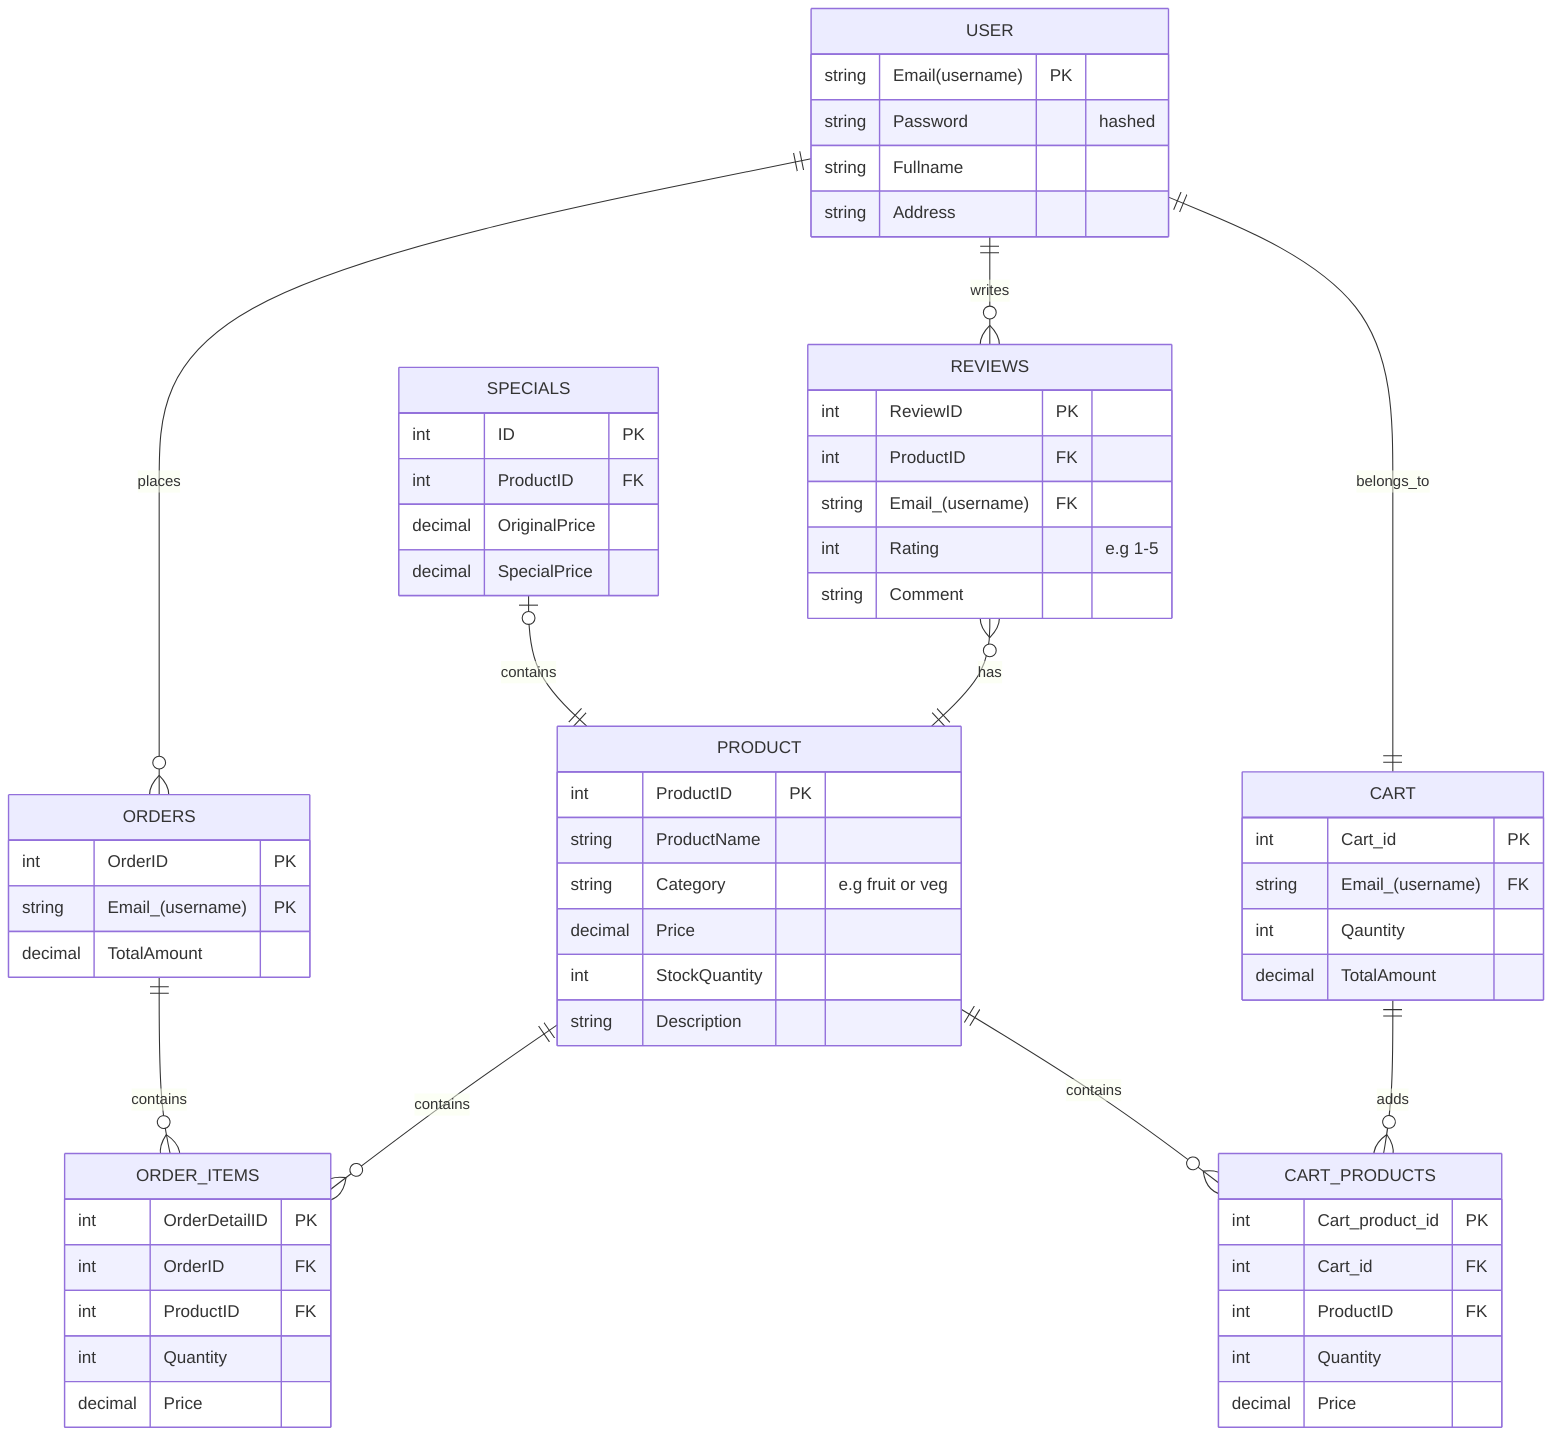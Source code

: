 erDiagram
    USER one to many ORDERS : places
    USER one to many REVIEWS : writes

    CART one to many CART_PRODUCTS : adds

    
    ORDERS one to zero or many ORDER_ITEMS : contains
    PRODUCT one to many ORDER_ITEMS : contains
    PRODUCT one to many CART_PRODUCTS : contains

    REVIEWS many to one PRODUCT : has
    SPECIALS zero or one to one PRODUCT : contains

    USER one to one CART : belongs_to


    CART_PRODUCTS {
        int Cart_product_id PK
        int Cart_id FK
        int ProductID FK   
        int Quantity
        decimal Price 

    }


    USER {
        string Email(username) PK
        string Password "hashed"
        string Fullname
        string Address
    }

    PRODUCT {
        int ProductID PK
        string ProductName
        string Category "e.g fruit or veg"
        decimal Price
        int StockQuantity
        string Description
    }


    ORDERS {
        int OrderID PK
        string Email_(username) PK
        decimal TotalAmount
    }

    ORDER_ITEMS {
        int OrderDetailID PK
        int OrderID FK
        int ProductID FK
        int Quantity
        decimal Price
    }

    CART    {
        int Cart_id PK
        string Email_(username) FK 
        int Qauntity 
        decimal TotalAmount
    }

    REVIEWS {
        int ReviewID PK
        int ProductID FK
        string Email_(username) FK
        int Rating "e.g 1-5"
        string Comment
    }

    SPECIALS {
        int ID PK
        int ProductID FK
        decimal OriginalPrice
        decimal SpecialPrice
    }